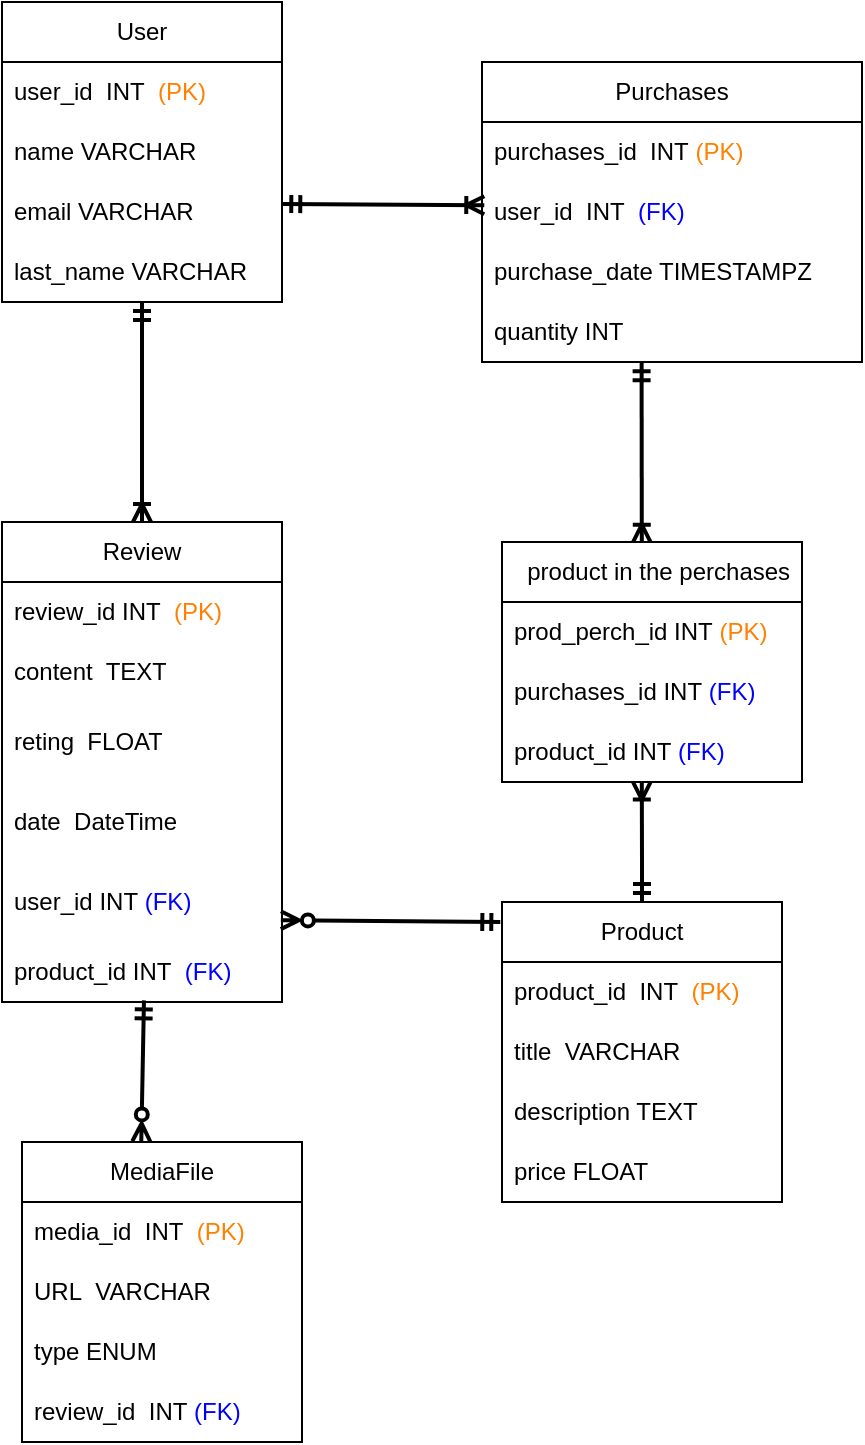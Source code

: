 <mxfile version="25.0.3">
  <diagram name="Страница — 1" id="BbvSvZkZ8rNlwr6ZoJOv">
    <mxGraphModel dx="523" dy="520" grid="1" gridSize="10" guides="1" tooltips="1" connect="1" arrows="1" fold="1" page="1" pageScale="1" pageWidth="2339" pageHeight="3300" math="0" shadow="0">
      <root>
        <mxCell id="0" />
        <mxCell id="1" parent="0" />
        <mxCell id="I6lJj1bduG_yl1aTwGum-1" value="User" style="swimlane;fontStyle=0;childLayout=stackLayout;horizontal=1;startSize=30;horizontalStack=0;resizeParent=1;resizeParentMax=0;resizeLast=0;collapsible=1;marginBottom=0;whiteSpace=wrap;html=1;" vertex="1" parent="1">
          <mxGeometry x="240" y="220" width="140" height="150" as="geometry">
            <mxRectangle x="90" y="350" width="70" height="30" as="alternateBounds" />
          </mxGeometry>
        </mxCell>
        <mxCell id="I6lJj1bduG_yl1aTwGum-2" value="user_id&amp;nbsp; INT&amp;nbsp; &lt;font color=&quot;#ff8000&quot;&gt;(PK)&lt;/font&gt;" style="text;strokeColor=none;fillColor=none;align=left;verticalAlign=middle;spacingLeft=4;spacingRight=4;overflow=hidden;points=[[0,0.5],[1,0.5]];portConstraint=eastwest;rotatable=0;whiteSpace=wrap;html=1;" vertex="1" parent="I6lJj1bduG_yl1aTwGum-1">
          <mxGeometry y="30" width="140" height="30" as="geometry" />
        </mxCell>
        <mxCell id="I6lJj1bduG_yl1aTwGum-3" value="name VARCHAR" style="text;strokeColor=none;fillColor=none;align=left;verticalAlign=middle;spacingLeft=4;spacingRight=4;overflow=hidden;points=[[0,0.5],[1,0.5]];portConstraint=eastwest;rotatable=0;whiteSpace=wrap;html=1;" vertex="1" parent="I6lJj1bduG_yl1aTwGum-1">
          <mxGeometry y="60" width="140" height="30" as="geometry" />
        </mxCell>
        <mxCell id="I6lJj1bduG_yl1aTwGum-5" value="email VARCHAR" style="text;strokeColor=none;fillColor=none;align=left;verticalAlign=middle;spacingLeft=4;spacingRight=4;overflow=hidden;points=[[0,0.5],[1,0.5]];portConstraint=eastwest;rotatable=0;whiteSpace=wrap;html=1;" vertex="1" parent="I6lJj1bduG_yl1aTwGum-1">
          <mxGeometry y="90" width="140" height="30" as="geometry" />
        </mxCell>
        <mxCell id="I6lJj1bduG_yl1aTwGum-4" value="last_name VARCHAR" style="text;strokeColor=none;fillColor=none;align=left;verticalAlign=middle;spacingLeft=4;spacingRight=4;overflow=hidden;points=[[0,0.5],[1,0.5]];portConstraint=eastwest;rotatable=0;whiteSpace=wrap;html=1;" vertex="1" parent="I6lJj1bduG_yl1aTwGum-1">
          <mxGeometry y="120" width="140" height="30" as="geometry" />
        </mxCell>
        <mxCell id="I6lJj1bduG_yl1aTwGum-6" value="Product" style="swimlane;fontStyle=0;childLayout=stackLayout;horizontal=1;startSize=30;horizontalStack=0;resizeParent=1;resizeParentMax=0;resizeLast=0;collapsible=1;marginBottom=0;whiteSpace=wrap;html=1;" vertex="1" parent="1">
          <mxGeometry x="490" y="670" width="140" height="150" as="geometry" />
        </mxCell>
        <mxCell id="I6lJj1bduG_yl1aTwGum-7" value="product_id&amp;nbsp; INT&amp;nbsp;&amp;nbsp;&lt;span style=&quot;color: rgb(255, 128, 0);&quot;&gt;(PK)&lt;/span&gt;" style="text;strokeColor=none;fillColor=none;align=left;verticalAlign=middle;spacingLeft=4;spacingRight=4;overflow=hidden;points=[[0,0.5],[1,0.5]];portConstraint=eastwest;rotatable=0;whiteSpace=wrap;html=1;" vertex="1" parent="I6lJj1bduG_yl1aTwGum-6">
          <mxGeometry y="30" width="140" height="30" as="geometry" />
        </mxCell>
        <mxCell id="I6lJj1bduG_yl1aTwGum-8" value="title&amp;nbsp; VARCHAR" style="text;strokeColor=none;fillColor=none;align=left;verticalAlign=middle;spacingLeft=4;spacingRight=4;overflow=hidden;points=[[0,0.5],[1,0.5]];portConstraint=eastwest;rotatable=0;whiteSpace=wrap;html=1;" vertex="1" parent="I6lJj1bduG_yl1aTwGum-6">
          <mxGeometry y="60" width="140" height="30" as="geometry" />
        </mxCell>
        <mxCell id="I6lJj1bduG_yl1aTwGum-9" value="description TEXT" style="text;strokeColor=none;fillColor=none;align=left;verticalAlign=middle;spacingLeft=4;spacingRight=4;overflow=hidden;points=[[0,0.5],[1,0.5]];portConstraint=eastwest;rotatable=0;whiteSpace=wrap;html=1;" vertex="1" parent="I6lJj1bduG_yl1aTwGum-6">
          <mxGeometry y="90" width="140" height="30" as="geometry" />
        </mxCell>
        <mxCell id="I6lJj1bduG_yl1aTwGum-10" value="price FLOAT" style="text;strokeColor=none;fillColor=none;align=left;verticalAlign=middle;spacingLeft=4;spacingRight=4;overflow=hidden;points=[[0,0.5],[1,0.5]];portConstraint=eastwest;rotatable=0;whiteSpace=wrap;html=1;" vertex="1" parent="I6lJj1bduG_yl1aTwGum-6">
          <mxGeometry y="120" width="140" height="30" as="geometry" />
        </mxCell>
        <mxCell id="I6lJj1bduG_yl1aTwGum-11" value="Review" style="swimlane;fontStyle=0;childLayout=stackLayout;horizontal=1;startSize=30;horizontalStack=0;resizeParent=1;resizeParentMax=0;resizeLast=0;collapsible=1;marginBottom=0;whiteSpace=wrap;html=1;" vertex="1" parent="1">
          <mxGeometry x="240" y="480" width="140" height="240" as="geometry" />
        </mxCell>
        <mxCell id="I6lJj1bduG_yl1aTwGum-12" value="review_id INT&amp;nbsp;&amp;nbsp;&lt;span style=&quot;color: rgb(255, 128, 0);&quot;&gt;(PK)&lt;/span&gt;" style="text;strokeColor=none;fillColor=none;align=left;verticalAlign=middle;spacingLeft=4;spacingRight=4;overflow=hidden;points=[[0,0.5],[1,0.5]];portConstraint=eastwest;rotatable=0;whiteSpace=wrap;html=1;" vertex="1" parent="I6lJj1bduG_yl1aTwGum-11">
          <mxGeometry y="30" width="140" height="30" as="geometry" />
        </mxCell>
        <mxCell id="I6lJj1bduG_yl1aTwGum-13" value="content&amp;nbsp; TEXT" style="text;strokeColor=none;fillColor=none;align=left;verticalAlign=middle;spacingLeft=4;spacingRight=4;overflow=hidden;points=[[0,0.5],[1,0.5]];portConstraint=eastwest;rotatable=0;whiteSpace=wrap;html=1;" vertex="1" parent="I6lJj1bduG_yl1aTwGum-11">
          <mxGeometry y="60" width="140" height="30" as="geometry" />
        </mxCell>
        <mxCell id="I6lJj1bduG_yl1aTwGum-14" value="reting&amp;nbsp; FLOAT" style="text;strokeColor=none;fillColor=none;align=left;verticalAlign=middle;spacingLeft=4;spacingRight=4;overflow=hidden;points=[[0,0.5],[1,0.5]];portConstraint=eastwest;rotatable=0;whiteSpace=wrap;html=1;" vertex="1" parent="I6lJj1bduG_yl1aTwGum-11">
          <mxGeometry y="90" width="140" height="40" as="geometry" />
        </mxCell>
        <mxCell id="I6lJj1bduG_yl1aTwGum-15" value="date&amp;nbsp; DateTime" style="text;strokeColor=none;fillColor=none;align=left;verticalAlign=middle;spacingLeft=4;spacingRight=4;overflow=hidden;points=[[0,0.5],[1,0.5]];portConstraint=eastwest;rotatable=0;whiteSpace=wrap;html=1;" vertex="1" parent="I6lJj1bduG_yl1aTwGum-11">
          <mxGeometry y="130" width="140" height="40" as="geometry" />
        </mxCell>
        <mxCell id="I6lJj1bduG_yl1aTwGum-16" value="user_id INT&amp;nbsp;&lt;font color=&quot;#0000ff&quot;&gt;(FK)&lt;/font&gt;" style="text;strokeColor=none;fillColor=none;align=left;verticalAlign=middle;spacingLeft=4;spacingRight=4;overflow=hidden;points=[[0,0.5],[1,0.5]];portConstraint=eastwest;rotatable=0;whiteSpace=wrap;html=1;" vertex="1" parent="I6lJj1bduG_yl1aTwGum-11">
          <mxGeometry y="170" width="140" height="40" as="geometry" />
        </mxCell>
        <mxCell id="I6lJj1bduG_yl1aTwGum-17" value="product_id INT&amp;nbsp;&amp;nbsp;&lt;span style=&quot;color: rgb(0, 0, 255);&quot;&gt;(FK)&lt;/span&gt;" style="text;strokeColor=none;fillColor=none;align=left;verticalAlign=middle;spacingLeft=4;spacingRight=4;overflow=hidden;points=[[0,0.5],[1,0.5]];portConstraint=eastwest;rotatable=0;whiteSpace=wrap;html=1;" vertex="1" parent="I6lJj1bduG_yl1aTwGum-11">
          <mxGeometry y="210" width="140" height="30" as="geometry" />
        </mxCell>
        <mxCell id="I6lJj1bduG_yl1aTwGum-18" value="MediaFile" style="swimlane;fontStyle=0;childLayout=stackLayout;horizontal=1;startSize=30;horizontalStack=0;resizeParent=1;resizeParentMax=0;resizeLast=0;collapsible=1;marginBottom=0;whiteSpace=wrap;html=1;" vertex="1" parent="1">
          <mxGeometry x="250" y="790" width="140" height="150" as="geometry" />
        </mxCell>
        <mxCell id="I6lJj1bduG_yl1aTwGum-19" value="media_id&amp;nbsp; INT&amp;nbsp;&amp;nbsp;&lt;span style=&quot;color: rgb(255, 128, 0);&quot;&gt;(PK)&lt;/span&gt;" style="text;strokeColor=none;fillColor=none;align=left;verticalAlign=middle;spacingLeft=4;spacingRight=4;overflow=hidden;points=[[0,0.5],[1,0.5]];portConstraint=eastwest;rotatable=0;whiteSpace=wrap;html=1;" vertex="1" parent="I6lJj1bduG_yl1aTwGum-18">
          <mxGeometry y="30" width="140" height="30" as="geometry" />
        </mxCell>
        <mxCell id="I6lJj1bduG_yl1aTwGum-20" value="URL&amp;nbsp; VARCHAR" style="text;strokeColor=none;fillColor=none;align=left;verticalAlign=middle;spacingLeft=4;spacingRight=4;overflow=hidden;points=[[0,0.5],[1,0.5]];portConstraint=eastwest;rotatable=0;whiteSpace=wrap;html=1;" vertex="1" parent="I6lJj1bduG_yl1aTwGum-18">
          <mxGeometry y="60" width="140" height="30" as="geometry" />
        </mxCell>
        <mxCell id="I6lJj1bduG_yl1aTwGum-21" value="type ENUM" style="text;strokeColor=none;fillColor=none;align=left;verticalAlign=middle;spacingLeft=4;spacingRight=4;overflow=hidden;points=[[0,0.5],[1,0.5]];portConstraint=eastwest;rotatable=0;whiteSpace=wrap;html=1;" vertex="1" parent="I6lJj1bduG_yl1aTwGum-18">
          <mxGeometry y="90" width="140" height="30" as="geometry" />
        </mxCell>
        <mxCell id="I6lJj1bduG_yl1aTwGum-22" value="review_id&amp;nbsp; INT&amp;nbsp;&lt;span style=&quot;color: rgb(0, 0, 255);&quot;&gt;(FK)&lt;/span&gt;" style="text;strokeColor=none;fillColor=none;align=left;verticalAlign=middle;spacingLeft=4;spacingRight=4;overflow=hidden;points=[[0,0.5],[1,0.5]];portConstraint=eastwest;rotatable=0;whiteSpace=wrap;html=1;" vertex="1" parent="I6lJj1bduG_yl1aTwGum-18">
          <mxGeometry y="120" width="140" height="30" as="geometry" />
        </mxCell>
        <mxCell id="I6lJj1bduG_yl1aTwGum-23" value="" style="endArrow=ERoneToMany;html=1;rounded=0;endFill=0;entryX=0.5;entryY=0;entryDx=0;entryDy=0;strokeWidth=2;startArrow=ERmandOne;startFill=0;" edge="1" parent="1" target="I6lJj1bduG_yl1aTwGum-11">
          <mxGeometry width="50" height="50" relative="1" as="geometry">
            <mxPoint x="310" y="370" as="sourcePoint" />
            <mxPoint x="250" y="540" as="targetPoint" />
            <Array as="points" />
          </mxGeometry>
        </mxCell>
        <mxCell id="I6lJj1bduG_yl1aTwGum-24" value="" style="endArrow=ERzeroToMany;html=1;rounded=0;entryX=0.996;entryY=0.727;entryDx=0;entryDy=0;endFill=0;strokeWidth=2;exitX=-0.006;exitY=0.067;exitDx=0;exitDy=0;startArrow=ERmandOne;startFill=0;entryPerimeter=0;exitPerimeter=0;" edge="1" parent="1" source="I6lJj1bduG_yl1aTwGum-6" target="I6lJj1bduG_yl1aTwGum-16">
          <mxGeometry width="50" height="50" relative="1" as="geometry">
            <mxPoint x="480" y="625" as="sourcePoint" />
            <mxPoint x="460" y="500" as="targetPoint" />
          </mxGeometry>
        </mxCell>
        <mxCell id="I6lJj1bduG_yl1aTwGum-25" value="" style="endArrow=ERzeroToMany;html=1;rounded=0;entryX=0.426;entryY=-0.002;entryDx=0;entryDy=0;strokeWidth=2;endFill=0;exitX=0.507;exitY=0.973;exitDx=0;exitDy=0;exitPerimeter=0;entryPerimeter=0;startArrow=ERmandOne;startFill=0;" edge="1" parent="1" source="I6lJj1bduG_yl1aTwGum-17" target="I6lJj1bduG_yl1aTwGum-18">
          <mxGeometry width="50" height="50" relative="1" as="geometry">
            <mxPoint x="320" y="790" as="sourcePoint" />
            <mxPoint x="578.04" y="570" as="targetPoint" />
          </mxGeometry>
        </mxCell>
        <mxCell id="I6lJj1bduG_yl1aTwGum-26" value="Purchases" style="swimlane;fontStyle=0;childLayout=stackLayout;horizontal=1;startSize=30;horizontalStack=0;resizeParent=1;resizeParentMax=0;resizeLast=0;collapsible=1;marginBottom=0;whiteSpace=wrap;html=1;" vertex="1" parent="1">
          <mxGeometry x="480" y="250" width="190" height="150" as="geometry" />
        </mxCell>
        <mxCell id="I6lJj1bduG_yl1aTwGum-27" value="purchases_id&amp;nbsp; INT&amp;nbsp;&lt;span style=&quot;color: rgb(255, 128, 0);&quot;&gt;(PK)&lt;/span&gt;" style="text;strokeColor=none;fillColor=none;align=left;verticalAlign=middle;spacingLeft=4;spacingRight=4;overflow=hidden;points=[[0,0.5],[1,0.5]];portConstraint=eastwest;rotatable=0;whiteSpace=wrap;html=1;" vertex="1" parent="I6lJj1bduG_yl1aTwGum-26">
          <mxGeometry y="30" width="190" height="30" as="geometry" />
        </mxCell>
        <mxCell id="I6lJj1bduG_yl1aTwGum-28" value="user_id&amp;nbsp; INT&amp;nbsp;&amp;nbsp;&lt;span style=&quot;color: rgb(0, 0, 255);&quot;&gt;(FK)&lt;/span&gt;" style="text;strokeColor=none;fillColor=none;align=left;verticalAlign=middle;spacingLeft=4;spacingRight=4;overflow=hidden;points=[[0,0.5],[1,0.5]];portConstraint=eastwest;rotatable=0;whiteSpace=wrap;html=1;" vertex="1" parent="I6lJj1bduG_yl1aTwGum-26">
          <mxGeometry y="60" width="190" height="30" as="geometry" />
        </mxCell>
        <mxCell id="I6lJj1bduG_yl1aTwGum-30" value="purchase_date TIMESTAMPZ" style="text;strokeColor=none;fillColor=none;align=left;verticalAlign=middle;spacingLeft=4;spacingRight=4;overflow=hidden;points=[[0,0.5],[1,0.5]];portConstraint=eastwest;rotatable=0;whiteSpace=wrap;html=1;" vertex="1" parent="I6lJj1bduG_yl1aTwGum-26">
          <mxGeometry y="90" width="190" height="30" as="geometry" />
        </mxCell>
        <mxCell id="I6lJj1bduG_yl1aTwGum-31" value="quantity INT" style="text;strokeColor=none;fillColor=none;align=left;verticalAlign=middle;spacingLeft=4;spacingRight=4;overflow=hidden;points=[[0,0.5],[1,0.5]];portConstraint=eastwest;rotatable=0;whiteSpace=wrap;html=1;" vertex="1" parent="I6lJj1bduG_yl1aTwGum-26">
          <mxGeometry y="120" width="190" height="30" as="geometry" />
        </mxCell>
        <mxCell id="I6lJj1bduG_yl1aTwGum-32" value="" style="endArrow=ERoneToMany;html=1;rounded=0;exitX=0.42;exitY=1.005;exitDx=0;exitDy=0;exitPerimeter=0;endFill=0;strokeWidth=2;startArrow=ERmandOne;startFill=0;entryX=0.466;entryY=0.003;entryDx=0;entryDy=0;entryPerimeter=0;" edge="1" parent="1" source="I6lJj1bduG_yl1aTwGum-31" target="I6lJj1bduG_yl1aTwGum-35">
          <mxGeometry width="50" height="50" relative="1" as="geometry">
            <mxPoint x="410" y="400" as="sourcePoint" />
            <mxPoint x="560" y="520" as="targetPoint" />
            <Array as="points" />
          </mxGeometry>
        </mxCell>
        <mxCell id="I6lJj1bduG_yl1aTwGum-33" value="" style="endArrow=ERoneToMany;html=1;rounded=0;exitX=1.001;exitY=0.367;exitDx=0;exitDy=0;exitPerimeter=0;entryX=0.006;entryY=0.387;entryDx=0;entryDy=0;entryPerimeter=0;strokeWidth=2;endFill=0;startArrow=ERmandOne;startFill=0;" edge="1" parent="1" source="I6lJj1bduG_yl1aTwGum-5" target="I6lJj1bduG_yl1aTwGum-28">
          <mxGeometry width="50" height="50" relative="1" as="geometry">
            <mxPoint x="378.74" y="330" as="sourcePoint" />
            <mxPoint x="480.0" y="333.18" as="targetPoint" />
          </mxGeometry>
        </mxCell>
        <mxCell id="I6lJj1bduG_yl1aTwGum-35" value="&amp;nbsp; product in the perchases" style="swimlane;fontStyle=0;childLayout=stackLayout;horizontal=1;startSize=30;horizontalStack=0;resizeParent=1;resizeParentMax=0;resizeLast=0;collapsible=1;marginBottom=0;whiteSpace=wrap;html=1;" vertex="1" parent="1">
          <mxGeometry x="490" y="490" width="150" height="120" as="geometry" />
        </mxCell>
        <mxCell id="I6lJj1bduG_yl1aTwGum-38" value="prod_perch_id INT&amp;nbsp;&lt;span style=&quot;color: rgb(255, 128, 0);&quot;&gt;(PK)&lt;/span&gt;" style="text;strokeColor=none;fillColor=none;align=left;verticalAlign=middle;spacingLeft=4;spacingRight=4;overflow=hidden;points=[[0,0.5],[1,0.5]];portConstraint=eastwest;rotatable=0;whiteSpace=wrap;html=1;" vertex="1" parent="I6lJj1bduG_yl1aTwGum-35">
          <mxGeometry y="30" width="150" height="30" as="geometry" />
        </mxCell>
        <mxCell id="I6lJj1bduG_yl1aTwGum-36" value="purchases_id INT&amp;nbsp;&lt;span style=&quot;color: rgb(0, 0, 255);&quot;&gt;(FK)&lt;/span&gt;" style="text;strokeColor=none;fillColor=none;align=left;verticalAlign=middle;spacingLeft=4;spacingRight=4;overflow=hidden;points=[[0,0.5],[1,0.5]];portConstraint=eastwest;rotatable=0;whiteSpace=wrap;html=1;" vertex="1" parent="I6lJj1bduG_yl1aTwGum-35">
          <mxGeometry y="60" width="150" height="30" as="geometry" />
        </mxCell>
        <mxCell id="I6lJj1bduG_yl1aTwGum-37" value="product_id INT&amp;nbsp;&lt;span style=&quot;color: rgb(0, 0, 255);&quot;&gt;(FK)&lt;/span&gt;" style="text;strokeColor=none;fillColor=none;align=left;verticalAlign=middle;spacingLeft=4;spacingRight=4;overflow=hidden;points=[[0,0.5],[1,0.5]];portConstraint=eastwest;rotatable=0;whiteSpace=wrap;html=1;" vertex="1" parent="I6lJj1bduG_yl1aTwGum-35">
          <mxGeometry y="90" width="150" height="30" as="geometry" />
        </mxCell>
        <mxCell id="I6lJj1bduG_yl1aTwGum-41" value="" style="endArrow=ERoneToMany;html=1;rounded=0;endFill=0;strokeWidth=2;exitX=0.5;exitY=0;exitDx=0;exitDy=0;startArrow=ERmandOne;startFill=0;entryX=0.466;entryY=0.993;entryDx=0;entryDy=0;entryPerimeter=0;" edge="1" parent="1" source="I6lJj1bduG_yl1aTwGum-6" target="I6lJj1bduG_yl1aTwGum-37">
          <mxGeometry width="50" height="50" relative="1" as="geometry">
            <mxPoint x="320" y="390" as="sourcePoint" />
            <mxPoint x="560" y="640" as="targetPoint" />
            <Array as="points">
              <mxPoint x="560" y="650" />
            </Array>
          </mxGeometry>
        </mxCell>
      </root>
    </mxGraphModel>
  </diagram>
</mxfile>
